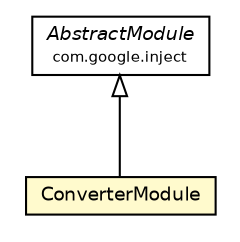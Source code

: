 #!/usr/local/bin/dot
#
# Class diagram 
# Generated by UmlGraph version 4.6 (http://www.spinellis.gr/sw/umlgraph)
#

digraph G {
	edge [fontname="Helvetica",fontsize=10,labelfontname="Helvetica",labelfontsize=10];
	node [fontname="Helvetica",fontsize=10,shape=plaintext];
	// br.net.meditec.server.inject.ConverterModule
	c6322 [label=<<table border="0" cellborder="1" cellspacing="0" cellpadding="2" port="p" bgcolor="lemonChiffon" href="./ConverterModule.html">
		<tr><td><table border="0" cellspacing="0" cellpadding="1">
			<tr><td> ConverterModule </td></tr>
		</table></td></tr>
		</table>>, fontname="Helvetica", fontcolor="black", fontsize=9.0];
	//br.net.meditec.server.inject.ConverterModule extends com.google.inject.AbstractModule
	c6330:p -> c6322:p [dir=back,arrowtail=empty];
	// com.google.inject.AbstractModule
	c6330 [label=<<table border="0" cellborder="1" cellspacing="0" cellpadding="2" port="p" href="http://java.sun.com/j2se/1.4.2/docs/api/com/google/inject/AbstractModule.html">
		<tr><td><table border="0" cellspacing="0" cellpadding="1">
			<tr><td><font face="Helvetica-Oblique"> AbstractModule </font></td></tr>
			<tr><td><font point-size="7.0"> com.google.inject </font></td></tr>
		</table></td></tr>
		</table>>, fontname="Helvetica", fontcolor="black", fontsize=9.0];
}

